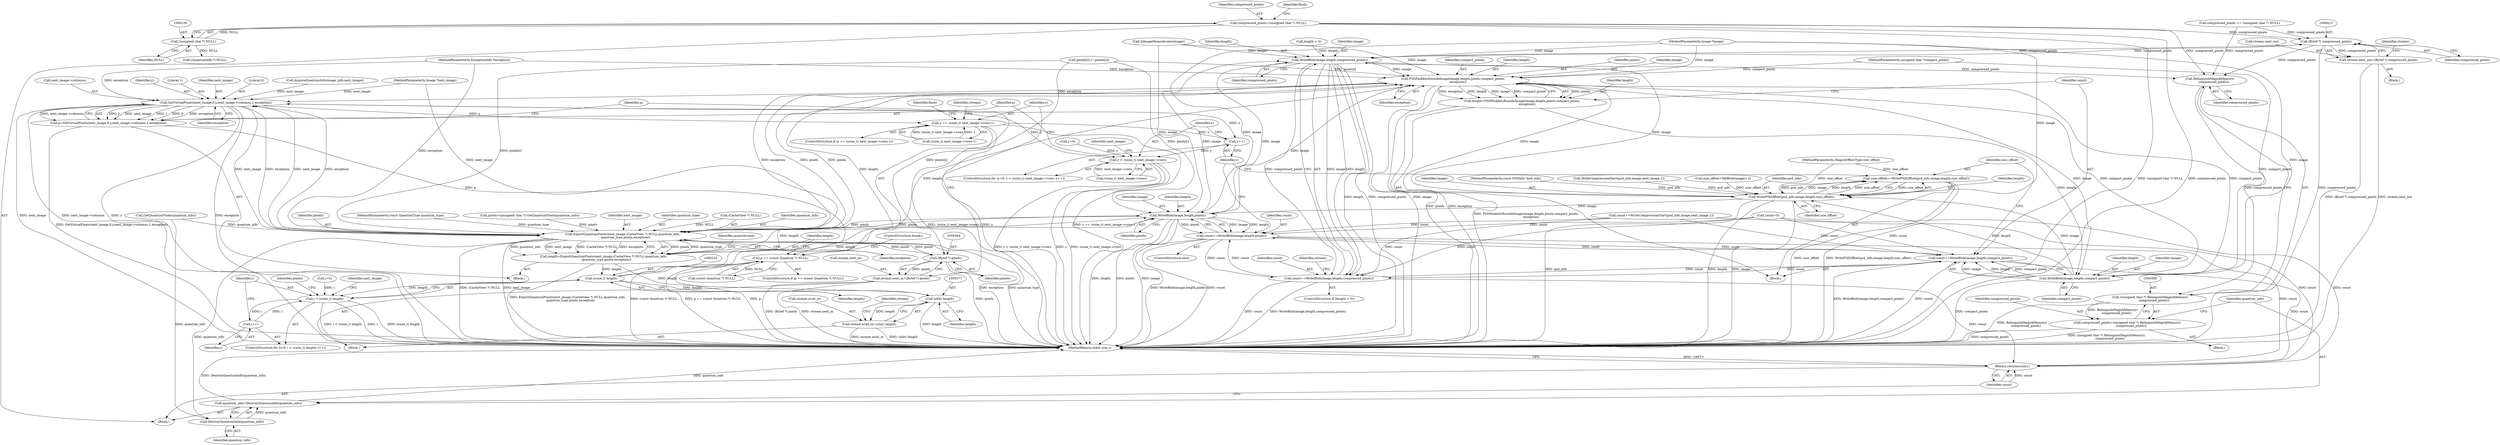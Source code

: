 digraph "0_ImageMagick_91cc3f36f2ccbd485a0456bab9aebe63b635da88@pointer" {
"1000123" [label="(Call,compressed_pixels=(unsigned char *) NULL)"];
"1000125" [label="(Call,(unsigned char *) NULL)"];
"1000412" [label="(Call,(Bytef *) compressed_pixels)"];
"1000408" [label="(Call,stream.next_out=(Bytef *) compressed_pixels)"];
"1000438" [label="(Call,WriteBlob(image,length,compressed_pixels))"];
"1000345" [label="(Call,PSDPackbitsEncodeImage(image,length,pixels,compact_pixels,\n          exception))"];
"1000287" [label="(Call,GetVirtualPixels(next_image,0,y,next_image->columns,1,exception))"];
"1000282" [label="(Call,y++)"];
"1000275" [label="(Call,y < (ssize_t) next_image->rows)"];
"1000285" [label="(Call,p=GetVirtualPixels(next_image,0,y,next_image->columns,1,exception))"];
"1000297" [label="(Call,p == (const Quantum *) NULL)"];
"1000305" [label="(Call,ExportQuantumPixels(next_image,(CacheView *) NULL,quantum_info,\n      quantum_type,pixels,exception))"];
"1000303" [label="(Call,length=ExportQuantumPixels(next_image,(CacheView *) NULL,quantum_info,\n      quantum_type,pixels,exception))"];
"1000324" [label="(Call,(ssize_t) length)"];
"1000322" [label="(Call,i < (ssize_t) length)"];
"1000327" [label="(Call,i++)"];
"1000376" [label="(Call,(uInt) length)"];
"1000372" [label="(Call,stream.avail_in=(uInt) length)"];
"1000450" [label="(Call,WriteBlob(image,length,pixels))"];
"1000448" [label="(Call,count+=WriteBlob(image,length,pixels))"];
"1000351" [label="(Call,count+=WriteBlob(image,length,compact_pixels))"];
"1000436" [label="(Call,count+=WriteBlob(image,length,compressed_pixels))"];
"1000476" [label="(Return,return(count);)"];
"1000383" [label="(Call,(Bytef *) pixels)"];
"1000379" [label="(Call,stream.next_in=(Bytef *) pixels)"];
"1000474" [label="(Call,DestroyQuantumInfo(quantum_info))"];
"1000472" [label="(Call,quantum_info=DestroyQuantumInfo(quantum_info))"];
"1000387" [label="(Call,y == (ssize_t) next_image->rows-1)"];
"1000343" [label="(Call,length=PSDPackbitsEncodeImage(image,length,pixels,compact_pixels,\n          exception))"];
"1000353" [label="(Call,WriteBlob(image,length,compact_pixels))"];
"1000359" [label="(Call,WritePSDOffset(psd_info,image,length,size_offset))"];
"1000357" [label="(Call,size_offset+=WritePSDOffset(psd_info,image,length,size_offset))"];
"1000470" [label="(Call,RelinquishMagickMemory(\n        compressed_pixels))"];
"1000468" [label="(Call,(unsigned char *) RelinquishMagickMemory(\n        compressed_pixels))"];
"1000466" [label="(Call,compressed_pixels=(unsigned char *) RelinquishMagickMemory(\n        compressed_pixels))"];
"1000283" [label="(Identifier,y)"];
"1000400" [label="(Block,)"];
"1000124" [label="(Identifier,compressed_pixels)"];
"1000438" [label="(Call,WriteBlob(image,length,compressed_pixels))"];
"1000385" [label="(Identifier,pixels)"];
"1000388" [label="(Identifier,y)"];
"1000359" [label="(Call,WritePSDOffset(psd_info,image,length,size_offset))"];
"1000275" [label="(Call,y < (ssize_t) next_image->rows)"];
"1000277" [label="(Call,(ssize_t) next_image->rows)"];
"1000386" [label="(ControlStructure,if (y == (ssize_t) next_image->rows-1))"];
"1000357" [label="(Call,size_offset+=WritePSDOffset(psd_info,image,length,size_offset))"];
"1000129" [label="(Identifier,flush)"];
"1000272" [label="(Call,y=0)"];
"1000127" [label="(Identifier,NULL)"];
"1000472" [label="(Call,quantum_info=DestroyQuantumInfo(quantum_info))"];
"1000302" [label="(ControlStructure,break;)"];
"1000432" [label="(ControlStructure,if (length > 0))"];
"1000473" [label="(Identifier,quantum_info)"];
"1000139" [label="(Call,size_offset=TellBlob(image)+2)"];
"1000371" [label="(Block,)"];
"1000298" [label="(Identifier,p)"];
"1000362" [label="(Identifier,length)"];
"1000297" [label="(Call,p == (const Quantum *) NULL)"];
"1000450" [label="(Call,WriteBlob(image,length,pixels))"];
"1000312" [label="(Identifier,pixels)"];
"1000109" [label="(MethodParameterIn,ExceptionInfo *exception)"];
"1000470" [label="(Call,RelinquishMagickMemory(\n        compressed_pixels))"];
"1000355" [label="(Identifier,length)"];
"1000322" [label="(Call,i < (ssize_t) length)"];
"1000316" [label="(Identifier,monochrome)"];
"1000131" [label="(Call,count=0)"];
"1000339" [label="(Identifier,next_image)"];
"1000460" [label="(Block,)"];
"1000361" [label="(Identifier,image)"];
"1000299" [label="(Call,(const Quantum *) NULL)"];
"1000329" [label="(Call,pixels[i]=(~pixels[i]))"];
"1000324" [label="(Call,(ssize_t) length)"];
"1000123" [label="(Call,compressed_pixels=(unsigned char *) NULL)"];
"1000286" [label="(Identifier,p)"];
"1000212" [label="(Call,compressed_pixels == (unsigned char *) NULL)"];
"1000433" [label="(Call,length > 0)"];
"1000381" [label="(Identifier,stream)"];
"1000439" [label="(Identifier,image)"];
"1000105" [label="(MethodParameterIn,const QuantumType quantum_type)"];
"1000327" [label="(Call,i++)"];
"1000419" [label="(Identifier,stream)"];
"1000345" [label="(Call,PSDPackbitsEncodeImage(image,length,pixels,compact_pixels,\n          exception))"];
"1000189" [label="(Call,pixels=(unsigned char *) GetQuantumPixels(quantum_info))"];
"1000376" [label="(Call,(uInt) length)"];
"1000107" [label="(MethodParameterIn,MagickOffsetType size_offset)"];
"1000387" [label="(Call,y == (ssize_t) next_image->rows-1)"];
"1000306" [label="(Identifier,next_image)"];
"1000284" [label="(Block,)"];
"1000326" [label="(Identifier,length)"];
"1000323" [label="(Identifier,i)"];
"1000282" [label="(Call,y++)"];
"1000352" [label="(Identifier,count)"];
"1000437" [label="(Identifier,count)"];
"1000350" [label="(Identifier,exception)"];
"1000287" [label="(Call,GetVirtualPixels(next_image,0,y,next_image->columns,1,exception))"];
"1000303" [label="(Call,length=ExportQuantumPixels(next_image,(CacheView *) NULL,quantum_info,\n      quantum_type,pixels,exception))"];
"1000412" [label="(Call,(Bytef *) compressed_pixels)"];
"1000448" [label="(Call,count+=WriteBlob(image,length,pixels))"];
"1000305" [label="(Call,ExportQuantumPixels(next_image,(CacheView *) NULL,quantum_info,\n      quantum_type,pixels,exception))"];
"1000474" [label="(Call,DestroyQuantumInfo(quantum_info))"];
"1000444" [label="(Identifier,stream)"];
"1000451" [label="(Identifier,image)"];
"1000104" [label="(MethodParameterIn,Image *next_image)"];
"1000379" [label="(Call,stream.next_in=(Bytef *) pixels)"];
"1000452" [label="(Identifier,length)"];
"1000440" [label="(Identifier,length)"];
"1000409" [label="(Call,stream.next_out)"];
"1000285" [label="(Call,p=GetVirtualPixels(next_image,0,y,next_image->columns,1,exception))"];
"1000291" [label="(Call,next_image->columns)"];
"1000476" [label="(Return,return(count);)"];
"1000184" [label="(Call,(QuantumInfo *) NULL)"];
"1000343" [label="(Call,length=PSDPackbitsEncodeImage(image,length,pixels,compact_pixels,\n          exception))"];
"1000383" [label="(Call,(Bytef *) pixels)"];
"1000342" [label="(Block,)"];
"1000380" [label="(Call,stream.next_in)"];
"1000447" [label="(ControlStructure,else)"];
"1000110" [label="(Block,)"];
"1000441" [label="(Identifier,compressed_pixels)"];
"1000344" [label="(Identifier,length)"];
"1000475" [label="(Identifier,quantum_info)"];
"1000468" [label="(Call,(unsigned char *) RelinquishMagickMemory(\n        compressed_pixels))"];
"1000318" [label="(ControlStructure,for (i=0; i < (ssize_t) length; i++))"];
"1000363" [label="(Identifier,size_offset)"];
"1000478" [label="(MethodReturn,static size_t)"];
"1000290" [label="(Identifier,y)"];
"1000351" [label="(Call,count+=WriteBlob(image,length,compact_pixels))"];
"1000101" [label="(MethodParameterIn,const PSDInfo *psd_info)"];
"1000346" [label="(Identifier,image)"];
"1000349" [label="(Identifier,compact_pixels)"];
"1000271" [label="(ControlStructure,for (y=0; y < (ssize_t) next_image->rows; y++))"];
"1000304" [label="(Identifier,length)"];
"1000467" [label="(Identifier,compressed_pixels)"];
"1000147" [label="(Call,WriteCompressionStart(psd_info,image,next_image,1))"];
"1000193" [label="(Call,GetQuantumPixels(quantum_info))"];
"1000449" [label="(Identifier,count)"];
"1000471" [label="(Identifier,compressed_pixels)"];
"1000276" [label="(Identifier,y)"];
"1000347" [label="(Identifier,length)"];
"1000414" [label="(Identifier,compressed_pixels)"];
"1000294" [label="(Literal,1)"];
"1000288" [label="(Identifier,next_image)"];
"1000289" [label="(Literal,0)"];
"1000378" [label="(Identifier,length)"];
"1000477" [label="(Identifier,count)"];
"1000348" [label="(Identifier,pixels)"];
"1000372" [label="(Call,stream.avail_in=(uInt) length)"];
"1000436" [label="(Call,count+=WriteBlob(image,length,compressed_pixels))"];
"1000313" [label="(Identifier,exception)"];
"1000389" [label="(Call,(ssize_t) next_image->rows-1)"];
"1000295" [label="(Identifier,exception)"];
"1000296" [label="(ControlStructure,if (p == (const Quantum *) NULL))"];
"1000125" [label="(Call,(unsigned char *) NULL)"];
"1000354" [label="(Identifier,image)"];
"1000453" [label="(Identifier,pixels)"];
"1000145" [label="(Call,count+=WriteCompressionStart(psd_info,image,next_image,1))"];
"1000408" [label="(Call,stream.next_out=(Bytef *) compressed_pixels)"];
"1000311" [label="(Identifier,quantum_type)"];
"1000178" [label="(Call,AcquireQuantumInfo(image_info,next_image))"];
"1000457" [label="(Identifier,next_image)"];
"1000397" [label="(Identifier,flush)"];
"1000328" [label="(Identifier,i)"];
"1000466" [label="(Call,compressed_pixels=(unsigned char *) RelinquishMagickMemory(\n        compressed_pixels))"];
"1000103" [label="(MethodParameterIn,Image *image)"];
"1000106" [label="(MethodParameterIn,unsigned char *compact_pixels)"];
"1000356" [label="(Identifier,compact_pixels)"];
"1000358" [label="(Identifier,size_offset)"];
"1000373" [label="(Call,stream.avail_in)"];
"1000331" [label="(Identifier,pixels)"];
"1000319" [label="(Call,i=0)"];
"1000360" [label="(Identifier,psd_info)"];
"1000353" [label="(Call,WriteBlob(image,length,compact_pixels))"];
"1000307" [label="(Call,(CacheView *) NULL)"];
"1000167" [label="(Call,IsImageMonochrome(image))"];
"1000403" [label="(Identifier,stream)"];
"1000310" [label="(Identifier,quantum_info)"];
"1000123" -> "1000110"  [label="AST: "];
"1000123" -> "1000125"  [label="CFG: "];
"1000124" -> "1000123"  [label="AST: "];
"1000125" -> "1000123"  [label="AST: "];
"1000129" -> "1000123"  [label="CFG: "];
"1000123" -> "1000478"  [label="DDG: (unsigned char *) NULL"];
"1000123" -> "1000478"  [label="DDG: compressed_pixels"];
"1000125" -> "1000123"  [label="DDG: NULL"];
"1000123" -> "1000412"  [label="DDG: compressed_pixels"];
"1000123" -> "1000470"  [label="DDG: compressed_pixels"];
"1000125" -> "1000127"  [label="CFG: "];
"1000126" -> "1000125"  [label="AST: "];
"1000127" -> "1000125"  [label="AST: "];
"1000125" -> "1000184"  [label="DDG: NULL"];
"1000412" -> "1000408"  [label="AST: "];
"1000412" -> "1000414"  [label="CFG: "];
"1000413" -> "1000412"  [label="AST: "];
"1000414" -> "1000412"  [label="AST: "];
"1000408" -> "1000412"  [label="CFG: "];
"1000412" -> "1000478"  [label="DDG: compressed_pixels"];
"1000412" -> "1000408"  [label="DDG: compressed_pixels"];
"1000212" -> "1000412"  [label="DDG: compressed_pixels"];
"1000438" -> "1000412"  [label="DDG: compressed_pixels"];
"1000412" -> "1000438"  [label="DDG: compressed_pixels"];
"1000412" -> "1000470"  [label="DDG: compressed_pixels"];
"1000408" -> "1000400"  [label="AST: "];
"1000409" -> "1000408"  [label="AST: "];
"1000419" -> "1000408"  [label="CFG: "];
"1000408" -> "1000478"  [label="DDG: stream.next_out"];
"1000408" -> "1000478"  [label="DDG: (Bytef *) compressed_pixels"];
"1000438" -> "1000436"  [label="AST: "];
"1000438" -> "1000441"  [label="CFG: "];
"1000439" -> "1000438"  [label="AST: "];
"1000440" -> "1000438"  [label="AST: "];
"1000441" -> "1000438"  [label="AST: "];
"1000436" -> "1000438"  [label="CFG: "];
"1000438" -> "1000478"  [label="DDG: length"];
"1000438" -> "1000478"  [label="DDG: compressed_pixels"];
"1000438" -> "1000478"  [label="DDG: image"];
"1000438" -> "1000345"  [label="DDG: image"];
"1000438" -> "1000436"  [label="DDG: image"];
"1000438" -> "1000436"  [label="DDG: length"];
"1000438" -> "1000436"  [label="DDG: compressed_pixels"];
"1000167" -> "1000438"  [label="DDG: image"];
"1000359" -> "1000438"  [label="DDG: image"];
"1000450" -> "1000438"  [label="DDG: image"];
"1000103" -> "1000438"  [label="DDG: image"];
"1000433" -> "1000438"  [label="DDG: length"];
"1000438" -> "1000450"  [label="DDG: image"];
"1000438" -> "1000470"  [label="DDG: compressed_pixels"];
"1000345" -> "1000343"  [label="AST: "];
"1000345" -> "1000350"  [label="CFG: "];
"1000346" -> "1000345"  [label="AST: "];
"1000347" -> "1000345"  [label="AST: "];
"1000348" -> "1000345"  [label="AST: "];
"1000349" -> "1000345"  [label="AST: "];
"1000350" -> "1000345"  [label="AST: "];
"1000343" -> "1000345"  [label="CFG: "];
"1000345" -> "1000478"  [label="DDG: pixels"];
"1000345" -> "1000478"  [label="DDG: exception"];
"1000345" -> "1000287"  [label="DDG: exception"];
"1000345" -> "1000305"  [label="DDG: pixels"];
"1000345" -> "1000343"  [label="DDG: pixels"];
"1000345" -> "1000343"  [label="DDG: exception"];
"1000345" -> "1000343"  [label="DDG: length"];
"1000345" -> "1000343"  [label="DDG: image"];
"1000345" -> "1000343"  [label="DDG: compact_pixels"];
"1000167" -> "1000345"  [label="DDG: image"];
"1000359" -> "1000345"  [label="DDG: image"];
"1000450" -> "1000345"  [label="DDG: image"];
"1000103" -> "1000345"  [label="DDG: image"];
"1000324" -> "1000345"  [label="DDG: length"];
"1000303" -> "1000345"  [label="DDG: length"];
"1000305" -> "1000345"  [label="DDG: pixels"];
"1000305" -> "1000345"  [label="DDG: exception"];
"1000329" -> "1000345"  [label="DDG: pixels[i]"];
"1000353" -> "1000345"  [label="DDG: compact_pixels"];
"1000106" -> "1000345"  [label="DDG: compact_pixels"];
"1000109" -> "1000345"  [label="DDG: exception"];
"1000345" -> "1000353"  [label="DDG: image"];
"1000345" -> "1000353"  [label="DDG: compact_pixels"];
"1000287" -> "1000285"  [label="AST: "];
"1000287" -> "1000295"  [label="CFG: "];
"1000288" -> "1000287"  [label="AST: "];
"1000289" -> "1000287"  [label="AST: "];
"1000290" -> "1000287"  [label="AST: "];
"1000291" -> "1000287"  [label="AST: "];
"1000294" -> "1000287"  [label="AST: "];
"1000295" -> "1000287"  [label="AST: "];
"1000285" -> "1000287"  [label="CFG: "];
"1000287" -> "1000478"  [label="DDG: next_image->columns"];
"1000287" -> "1000478"  [label="DDG: y"];
"1000287" -> "1000478"  [label="DDG: exception"];
"1000287" -> "1000478"  [label="DDG: next_image"];
"1000287" -> "1000282"  [label="DDG: y"];
"1000287" -> "1000285"  [label="DDG: y"];
"1000287" -> "1000285"  [label="DDG: next_image"];
"1000287" -> "1000285"  [label="DDG: 1"];
"1000287" -> "1000285"  [label="DDG: 0"];
"1000287" -> "1000285"  [label="DDG: exception"];
"1000287" -> "1000285"  [label="DDG: next_image->columns"];
"1000178" -> "1000287"  [label="DDG: next_image"];
"1000305" -> "1000287"  [label="DDG: next_image"];
"1000305" -> "1000287"  [label="DDG: exception"];
"1000104" -> "1000287"  [label="DDG: next_image"];
"1000275" -> "1000287"  [label="DDG: y"];
"1000109" -> "1000287"  [label="DDG: exception"];
"1000287" -> "1000305"  [label="DDG: next_image"];
"1000287" -> "1000305"  [label="DDG: exception"];
"1000287" -> "1000387"  [label="DDG: y"];
"1000282" -> "1000271"  [label="AST: "];
"1000282" -> "1000283"  [label="CFG: "];
"1000283" -> "1000282"  [label="AST: "];
"1000276" -> "1000282"  [label="CFG: "];
"1000282" -> "1000275"  [label="DDG: y"];
"1000387" -> "1000282"  [label="DDG: y"];
"1000275" -> "1000271"  [label="AST: "];
"1000275" -> "1000277"  [label="CFG: "];
"1000276" -> "1000275"  [label="AST: "];
"1000277" -> "1000275"  [label="AST: "];
"1000286" -> "1000275"  [label="CFG: "];
"1000457" -> "1000275"  [label="CFG: "];
"1000275" -> "1000478"  [label="DDG: y < (ssize_t) next_image->rows"];
"1000275" -> "1000478"  [label="DDG: y"];
"1000275" -> "1000478"  [label="DDG: (ssize_t) next_image->rows"];
"1000272" -> "1000275"  [label="DDG: y"];
"1000277" -> "1000275"  [label="DDG: next_image->rows"];
"1000285" -> "1000284"  [label="AST: "];
"1000286" -> "1000285"  [label="AST: "];
"1000298" -> "1000285"  [label="CFG: "];
"1000285" -> "1000478"  [label="DDG: GetVirtualPixels(next_image,0,y,next_image->columns,1,exception)"];
"1000285" -> "1000297"  [label="DDG: p"];
"1000297" -> "1000296"  [label="AST: "];
"1000297" -> "1000299"  [label="CFG: "];
"1000298" -> "1000297"  [label="AST: "];
"1000299" -> "1000297"  [label="AST: "];
"1000302" -> "1000297"  [label="CFG: "];
"1000304" -> "1000297"  [label="CFG: "];
"1000297" -> "1000478"  [label="DDG: p"];
"1000297" -> "1000478"  [label="DDG: (const Quantum *) NULL"];
"1000297" -> "1000478"  [label="DDG: p == (const Quantum *) NULL"];
"1000299" -> "1000297"  [label="DDG: NULL"];
"1000305" -> "1000303"  [label="AST: "];
"1000305" -> "1000313"  [label="CFG: "];
"1000306" -> "1000305"  [label="AST: "];
"1000307" -> "1000305"  [label="AST: "];
"1000310" -> "1000305"  [label="AST: "];
"1000311" -> "1000305"  [label="AST: "];
"1000312" -> "1000305"  [label="AST: "];
"1000313" -> "1000305"  [label="AST: "];
"1000303" -> "1000305"  [label="CFG: "];
"1000305" -> "1000478"  [label="DDG: exception"];
"1000305" -> "1000478"  [label="DDG: quantum_type"];
"1000305" -> "1000478"  [label="DDG: (CacheView *) NULL"];
"1000305" -> "1000478"  [label="DDG: next_image"];
"1000305" -> "1000303"  [label="DDG: pixels"];
"1000305" -> "1000303"  [label="DDG: quantum_type"];
"1000305" -> "1000303"  [label="DDG: quantum_info"];
"1000305" -> "1000303"  [label="DDG: next_image"];
"1000305" -> "1000303"  [label="DDG: (CacheView *) NULL"];
"1000305" -> "1000303"  [label="DDG: exception"];
"1000104" -> "1000305"  [label="DDG: next_image"];
"1000307" -> "1000305"  [label="DDG: NULL"];
"1000193" -> "1000305"  [label="DDG: quantum_info"];
"1000105" -> "1000305"  [label="DDG: quantum_type"];
"1000189" -> "1000305"  [label="DDG: pixels"];
"1000329" -> "1000305"  [label="DDG: pixels[i]"];
"1000450" -> "1000305"  [label="DDG: pixels"];
"1000383" -> "1000305"  [label="DDG: pixels"];
"1000109" -> "1000305"  [label="DDG: exception"];
"1000305" -> "1000383"  [label="DDG: pixels"];
"1000305" -> "1000450"  [label="DDG: pixels"];
"1000305" -> "1000474"  [label="DDG: quantum_info"];
"1000303" -> "1000284"  [label="AST: "];
"1000304" -> "1000303"  [label="AST: "];
"1000316" -> "1000303"  [label="CFG: "];
"1000303" -> "1000478"  [label="DDG: ExportQuantumPixels(next_image,(CacheView *) NULL,quantum_info,\n      quantum_type,pixels,exception)"];
"1000303" -> "1000324"  [label="DDG: length"];
"1000303" -> "1000376"  [label="DDG: length"];
"1000303" -> "1000450"  [label="DDG: length"];
"1000324" -> "1000322"  [label="AST: "];
"1000324" -> "1000326"  [label="CFG: "];
"1000325" -> "1000324"  [label="AST: "];
"1000326" -> "1000324"  [label="AST: "];
"1000322" -> "1000324"  [label="CFG: "];
"1000324" -> "1000322"  [label="DDG: length"];
"1000324" -> "1000376"  [label="DDG: length"];
"1000324" -> "1000450"  [label="DDG: length"];
"1000322" -> "1000318"  [label="AST: "];
"1000323" -> "1000322"  [label="AST: "];
"1000331" -> "1000322"  [label="CFG: "];
"1000339" -> "1000322"  [label="CFG: "];
"1000322" -> "1000478"  [label="DDG: (ssize_t) length"];
"1000322" -> "1000478"  [label="DDG: i < (ssize_t) length"];
"1000322" -> "1000478"  [label="DDG: i"];
"1000327" -> "1000322"  [label="DDG: i"];
"1000319" -> "1000322"  [label="DDG: i"];
"1000322" -> "1000327"  [label="DDG: i"];
"1000327" -> "1000318"  [label="AST: "];
"1000327" -> "1000328"  [label="CFG: "];
"1000328" -> "1000327"  [label="AST: "];
"1000323" -> "1000327"  [label="CFG: "];
"1000376" -> "1000372"  [label="AST: "];
"1000376" -> "1000378"  [label="CFG: "];
"1000377" -> "1000376"  [label="AST: "];
"1000378" -> "1000376"  [label="AST: "];
"1000372" -> "1000376"  [label="CFG: "];
"1000376" -> "1000478"  [label="DDG: length"];
"1000376" -> "1000372"  [label="DDG: length"];
"1000372" -> "1000371"  [label="AST: "];
"1000373" -> "1000372"  [label="AST: "];
"1000381" -> "1000372"  [label="CFG: "];
"1000372" -> "1000478"  [label="DDG: (uInt) length"];
"1000372" -> "1000478"  [label="DDG: stream.avail_in"];
"1000450" -> "1000448"  [label="AST: "];
"1000450" -> "1000453"  [label="CFG: "];
"1000451" -> "1000450"  [label="AST: "];
"1000452" -> "1000450"  [label="AST: "];
"1000453" -> "1000450"  [label="AST: "];
"1000448" -> "1000450"  [label="CFG: "];
"1000450" -> "1000478"  [label="DDG: length"];
"1000450" -> "1000478"  [label="DDG: pixels"];
"1000450" -> "1000478"  [label="DDG: image"];
"1000450" -> "1000448"  [label="DDG: image"];
"1000450" -> "1000448"  [label="DDG: length"];
"1000450" -> "1000448"  [label="DDG: pixels"];
"1000167" -> "1000450"  [label="DDG: image"];
"1000359" -> "1000450"  [label="DDG: image"];
"1000103" -> "1000450"  [label="DDG: image"];
"1000329" -> "1000450"  [label="DDG: pixels[i]"];
"1000448" -> "1000447"  [label="AST: "];
"1000449" -> "1000448"  [label="AST: "];
"1000283" -> "1000448"  [label="CFG: "];
"1000448" -> "1000478"  [label="DDG: WriteBlob(image,length,pixels)"];
"1000448" -> "1000478"  [label="DDG: count"];
"1000448" -> "1000351"  [label="DDG: count"];
"1000448" -> "1000436"  [label="DDG: count"];
"1000436" -> "1000448"  [label="DDG: count"];
"1000131" -> "1000448"  [label="DDG: count"];
"1000351" -> "1000448"  [label="DDG: count"];
"1000145" -> "1000448"  [label="DDG: count"];
"1000448" -> "1000476"  [label="DDG: count"];
"1000351" -> "1000342"  [label="AST: "];
"1000351" -> "1000353"  [label="CFG: "];
"1000352" -> "1000351"  [label="AST: "];
"1000353" -> "1000351"  [label="AST: "];
"1000358" -> "1000351"  [label="CFG: "];
"1000351" -> "1000478"  [label="DDG: WriteBlob(image,length,compact_pixels)"];
"1000351" -> "1000478"  [label="DDG: count"];
"1000353" -> "1000351"  [label="DDG: image"];
"1000353" -> "1000351"  [label="DDG: length"];
"1000353" -> "1000351"  [label="DDG: compact_pixels"];
"1000436" -> "1000351"  [label="DDG: count"];
"1000131" -> "1000351"  [label="DDG: count"];
"1000145" -> "1000351"  [label="DDG: count"];
"1000351" -> "1000436"  [label="DDG: count"];
"1000351" -> "1000476"  [label="DDG: count"];
"1000436" -> "1000432"  [label="AST: "];
"1000437" -> "1000436"  [label="AST: "];
"1000444" -> "1000436"  [label="CFG: "];
"1000436" -> "1000478"  [label="DDG: count"];
"1000436" -> "1000478"  [label="DDG: WriteBlob(image,length,compressed_pixels)"];
"1000131" -> "1000436"  [label="DDG: count"];
"1000145" -> "1000436"  [label="DDG: count"];
"1000436" -> "1000476"  [label="DDG: count"];
"1000476" -> "1000110"  [label="AST: "];
"1000476" -> "1000477"  [label="CFG: "];
"1000477" -> "1000476"  [label="AST: "];
"1000478" -> "1000476"  [label="CFG: "];
"1000476" -> "1000478"  [label="DDG: <RET>"];
"1000477" -> "1000476"  [label="DDG: count"];
"1000131" -> "1000476"  [label="DDG: count"];
"1000145" -> "1000476"  [label="DDG: count"];
"1000383" -> "1000379"  [label="AST: "];
"1000383" -> "1000385"  [label="CFG: "];
"1000384" -> "1000383"  [label="AST: "];
"1000385" -> "1000383"  [label="AST: "];
"1000379" -> "1000383"  [label="CFG: "];
"1000383" -> "1000478"  [label="DDG: pixels"];
"1000383" -> "1000379"  [label="DDG: pixels"];
"1000329" -> "1000383"  [label="DDG: pixels[i]"];
"1000379" -> "1000371"  [label="AST: "];
"1000380" -> "1000379"  [label="AST: "];
"1000388" -> "1000379"  [label="CFG: "];
"1000379" -> "1000478"  [label="DDG: (Bytef *) pixels"];
"1000379" -> "1000478"  [label="DDG: stream.next_in"];
"1000474" -> "1000472"  [label="AST: "];
"1000474" -> "1000475"  [label="CFG: "];
"1000475" -> "1000474"  [label="AST: "];
"1000472" -> "1000474"  [label="CFG: "];
"1000474" -> "1000472"  [label="DDG: quantum_info"];
"1000193" -> "1000474"  [label="DDG: quantum_info"];
"1000472" -> "1000110"  [label="AST: "];
"1000473" -> "1000472"  [label="AST: "];
"1000477" -> "1000472"  [label="CFG: "];
"1000472" -> "1000478"  [label="DDG: DestroyQuantumInfo(quantum_info)"];
"1000472" -> "1000478"  [label="DDG: quantum_info"];
"1000387" -> "1000386"  [label="AST: "];
"1000387" -> "1000389"  [label="CFG: "];
"1000388" -> "1000387"  [label="AST: "];
"1000389" -> "1000387"  [label="AST: "];
"1000397" -> "1000387"  [label="CFG: "];
"1000403" -> "1000387"  [label="CFG: "];
"1000387" -> "1000478"  [label="DDG: (ssize_t) next_image->rows-1"];
"1000387" -> "1000478"  [label="DDG: y"];
"1000387" -> "1000478"  [label="DDG: y == (ssize_t) next_image->rows-1"];
"1000389" -> "1000387"  [label="DDG: (ssize_t) next_image->rows"];
"1000389" -> "1000387"  [label="DDG: 1"];
"1000343" -> "1000342"  [label="AST: "];
"1000344" -> "1000343"  [label="AST: "];
"1000352" -> "1000343"  [label="CFG: "];
"1000343" -> "1000478"  [label="DDG: PSDPackbitsEncodeImage(image,length,pixels,compact_pixels,\n          exception)"];
"1000343" -> "1000353"  [label="DDG: length"];
"1000353" -> "1000356"  [label="CFG: "];
"1000354" -> "1000353"  [label="AST: "];
"1000355" -> "1000353"  [label="AST: "];
"1000356" -> "1000353"  [label="AST: "];
"1000353" -> "1000478"  [label="DDG: compact_pixels"];
"1000103" -> "1000353"  [label="DDG: image"];
"1000106" -> "1000353"  [label="DDG: compact_pixels"];
"1000353" -> "1000359"  [label="DDG: image"];
"1000353" -> "1000359"  [label="DDG: length"];
"1000359" -> "1000357"  [label="AST: "];
"1000359" -> "1000363"  [label="CFG: "];
"1000360" -> "1000359"  [label="AST: "];
"1000361" -> "1000359"  [label="AST: "];
"1000362" -> "1000359"  [label="AST: "];
"1000363" -> "1000359"  [label="AST: "];
"1000357" -> "1000359"  [label="CFG: "];
"1000359" -> "1000478"  [label="DDG: image"];
"1000359" -> "1000478"  [label="DDG: psd_info"];
"1000359" -> "1000478"  [label="DDG: length"];
"1000359" -> "1000357"  [label="DDG: psd_info"];
"1000359" -> "1000357"  [label="DDG: image"];
"1000359" -> "1000357"  [label="DDG: length"];
"1000359" -> "1000357"  [label="DDG: size_offset"];
"1000147" -> "1000359"  [label="DDG: psd_info"];
"1000101" -> "1000359"  [label="DDG: psd_info"];
"1000103" -> "1000359"  [label="DDG: image"];
"1000139" -> "1000359"  [label="DDG: size_offset"];
"1000357" -> "1000359"  [label="DDG: size_offset"];
"1000107" -> "1000359"  [label="DDG: size_offset"];
"1000357" -> "1000342"  [label="AST: "];
"1000358" -> "1000357"  [label="AST: "];
"1000283" -> "1000357"  [label="CFG: "];
"1000357" -> "1000478"  [label="DDG: size_offset"];
"1000357" -> "1000478"  [label="DDG: WritePSDOffset(psd_info,image,length,size_offset)"];
"1000107" -> "1000357"  [label="DDG: size_offset"];
"1000470" -> "1000468"  [label="AST: "];
"1000470" -> "1000471"  [label="CFG: "];
"1000471" -> "1000470"  [label="AST: "];
"1000468" -> "1000470"  [label="CFG: "];
"1000470" -> "1000468"  [label="DDG: compressed_pixels"];
"1000212" -> "1000470"  [label="DDG: compressed_pixels"];
"1000468" -> "1000466"  [label="AST: "];
"1000469" -> "1000468"  [label="AST: "];
"1000466" -> "1000468"  [label="CFG: "];
"1000468" -> "1000478"  [label="DDG: RelinquishMagickMemory(\n        compressed_pixels)"];
"1000468" -> "1000466"  [label="DDG: RelinquishMagickMemory(\n        compressed_pixels)"];
"1000466" -> "1000460"  [label="AST: "];
"1000467" -> "1000466"  [label="AST: "];
"1000473" -> "1000466"  [label="CFG: "];
"1000466" -> "1000478"  [label="DDG: (unsigned char *) RelinquishMagickMemory(\n        compressed_pixels)"];
"1000466" -> "1000478"  [label="DDG: compressed_pixels"];
}
